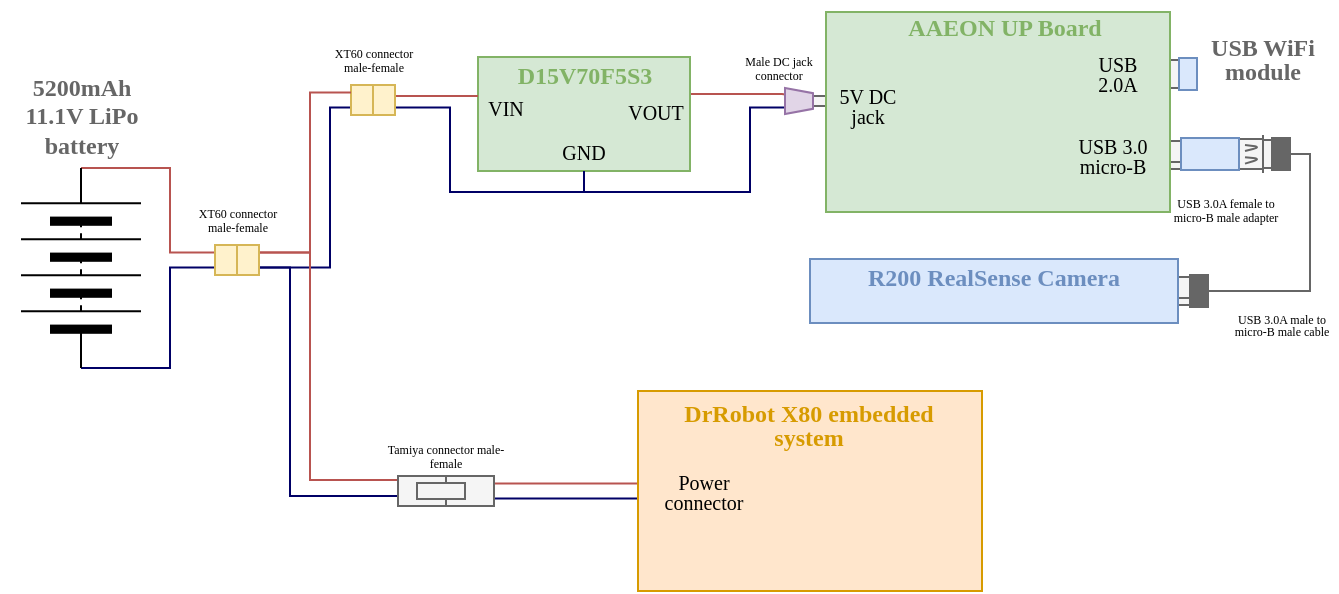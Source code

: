 <mxfile version="12.2.3" type="device" pages="1"><diagram id="gykcZUZakjNjfznMROaj" name="Page-1"><mxGraphModel dx="1080" dy="-75" grid="0" gridSize="10" guides="1" tooltips="1" connect="1" arrows="1" fold="1" page="0" pageScale="1" pageWidth="826" pageHeight="1169" math="0" shadow="0"><root><mxCell id="0"/><mxCell id="1" parent="0"/><mxCell id="5fXQj1lKvBO6BEmMPuHF-96" style="edgeStyle=orthogonalEdgeStyle;rounded=0;orthogonalLoop=1;jettySize=auto;html=1;entryX=0.25;entryY=1;entryDx=0;entryDy=0;endArrow=none;endFill=0;strokeColor=#b85450;fillColor=#f8cecc;exitX=1;exitY=0.5;exitDx=0;exitDy=0;" parent="1" source="5fXQj1lKvBO6BEmMPuHF-34" target="5fXQj1lKvBO6BEmMPuHF-91" edge="1"><mxGeometry relative="1" as="geometry"><Array as="points"><mxPoint x="30" y="601"/><mxPoint x="76" y="601"/></Array></mxGeometry></mxCell><mxCell id="FiYe9nHmb7q0QCt2jZXk-39" value="" style="rounded=0;whiteSpace=wrap;html=1;fillColor=#f5f5f5;strokeColor=#666666;fontColor=#333333;" parent="1" vertex="1"><mxGeometry x="269" y="692.5" width="11" height="14" as="geometry"/></mxCell><mxCell id="FiYe9nHmb7q0QCt2jZXk-40" value="" style="endArrow=none;html=1;exitX=0;exitY=0.75;exitDx=0;exitDy=0;entryX=1;entryY=0.75;entryDx=0;entryDy=0;strokeColor=#666666;" parent="1" source="FiYe9nHmb7q0QCt2jZXk-39" target="FiYe9nHmb7q0QCt2jZXk-39" edge="1"><mxGeometry width="50" height="50" relative="1" as="geometry"><mxPoint x="259" y="732.5" as="sourcePoint"/><mxPoint x="309" y="682.5" as="targetPoint"/></mxGeometry></mxCell><mxCell id="5fXQj1lKvBO6BEmMPuHF-109" value="" style="rounded=0;whiteSpace=wrap;html=1;fillColor=#f5f5f5;strokeColor=#666666;fontColor=#333333;" parent="1" vertex="1"><mxGeometry x="262.5" y="584" width="12" height="14" as="geometry"/></mxCell><mxCell id="5fXQj1lKvBO6BEmMPuHF-108" value="" style="rounded=0;whiteSpace=wrap;html=1;fillColor=#dae8fc;strokeColor=#6c8ebf;" parent="1" vertex="1"><mxGeometry x="274.5" y="583" width="9" height="16" as="geometry"/></mxCell><mxCell id="5fXQj1lKvBO6BEmMPuHF-111" value="" style="whiteSpace=wrap;html=1;aspect=fixed;fillColor=#f5f5f5;strokeColor=#666666;fontColor=#333333;" parent="1" vertex="1"><mxGeometry x="264.5" y="586" width="3" height="3" as="geometry"/></mxCell><mxCell id="5fXQj1lKvBO6BEmMPuHF-115" value="" style="whiteSpace=wrap;html=1;aspect=fixed;fillColor=#f5f5f5;strokeColor=#666666;fontColor=#333333;" parent="1" vertex="1"><mxGeometry x="264.5" y="593" width="3" height="3" as="geometry"/></mxCell><mxCell id="FiYe9nHmb7q0QCt2jZXk-28" value="" style="rounded=0;whiteSpace=wrap;html=1;fillColor=#f5f5f5;strokeColor=#666666;fontColor=#333333;" parent="1" vertex="1"><mxGeometry x="309" y="624" width="12" height="14" as="geometry"/></mxCell><mxCell id="FiYe9nHmb7q0QCt2jZXk-29" value="" style="rounded=0;whiteSpace=wrap;html=1;fillColor=#666666;strokeColor=#666666;fontColor=#333333;" parent="1" vertex="1"><mxGeometry x="321" y="623" width="9" height="16" as="geometry"/></mxCell><mxCell id="FiYe9nHmb7q0QCt2jZXk-30" value="" style="whiteSpace=wrap;html=1;aspect=fixed;fillColor=#f5f5f5;strokeColor=#666666;fontColor=#333333;" parent="1" vertex="1"><mxGeometry x="311" y="626" width="3" height="3" as="geometry"/></mxCell><mxCell id="FiYe9nHmb7q0QCt2jZXk-31" value="" style="whiteSpace=wrap;html=1;aspect=fixed;fillColor=#f5f5f5;strokeColor=#666666;fontColor=#333333;" parent="1" vertex="1"><mxGeometry x="311" y="633" width="3" height="3" as="geometry"/></mxCell><mxCell id="5fXQj1lKvBO6BEmMPuHF-122" value="" style="rounded=0;whiteSpace=wrap;html=1;fillColor=#f5f5f5;strokeColor=#666666;fontColor=#333333;" parent="1" vertex="1"><mxGeometry x="265" y="624.5" width="11" height="14" as="geometry"/></mxCell><mxCell id="FiYe9nHmb7q0QCt2jZXk-2" value="" style="endArrow=none;html=1;exitX=0;exitY=0.75;exitDx=0;exitDy=0;entryX=1;entryY=0.75;entryDx=0;entryDy=0;strokeColor=#666666;" parent="1" source="5fXQj1lKvBO6BEmMPuHF-122" target="5fXQj1lKvBO6BEmMPuHF-122" edge="1"><mxGeometry width="50" height="50" relative="1" as="geometry"><mxPoint x="255" y="664.5" as="sourcePoint"/><mxPoint x="305" y="614.5" as="targetPoint"/></mxGeometry></mxCell><mxCell id="5fXQj1lKvBO6BEmMPuHF-118" value="" style="rounded=0;whiteSpace=wrap;html=1;fillColor=#f5f5f5;strokeColor=#666666;fontColor=#333333;" parent="1" vertex="1"><mxGeometry x="304.5" y="623.5" width="12" height="15" as="geometry"/></mxCell><mxCell id="5fXQj1lKvBO6BEmMPuHF-119" value="" style="rounded=0;whiteSpace=wrap;html=1;fillColor=#dae8fc;strokeColor=#6c8ebf;" parent="1" vertex="1"><mxGeometry x="275.5" y="623" width="29" height="16" as="geometry"/></mxCell><mxCell id="5fXQj1lKvBO6BEmMPuHF-92" value="" style="rounded=0;whiteSpace=wrap;html=1;fillColor=#f5f5f5;strokeColor=#666666;fontColor=#333333;" parent="1" vertex="1"><mxGeometry x="83.791" y="602" width="15" height="5" as="geometry"/></mxCell><mxCell id="5fXQj1lKvBO6BEmMPuHF-34" value="" style="rounded=0;whiteSpace=wrap;html=1;strokeColor=#82b366;fillColor=#d5e8d4;" parent="1" vertex="1"><mxGeometry x="-76" y="582.5" width="106" height="57" as="geometry"/></mxCell><mxCell id="5fXQj1lKvBO6BEmMPuHF-9" value="&lt;div align=&quot;center&quot;&gt;&lt;font color=&quot;#82B366&quot;&gt;&lt;b&gt;&lt;font face=&quot;Lucida Console&quot;&gt;D15V70F5S3&lt;/font&gt;&lt;/b&gt;&lt;/font&gt;&lt;/div&gt;" style="text;html=1;align=center;" parent="1" vertex="1"><mxGeometry x="-73" y="577.5" width="100" height="30" as="geometry"/></mxCell><mxCell id="5fXQj1lKvBO6BEmMPuHF-17" value="&lt;font style=&quot;font-size: 10px&quot; face=&quot;Lucida Console&quot;&gt;GND&lt;/font&gt;" style="text;html=1;strokeColor=none;fillColor=none;align=center;verticalAlign=middle;whiteSpace=wrap;rounded=0;" parent="1" vertex="1"><mxGeometry x="-43" y="619.5" width="40" height="20" as="geometry"/></mxCell><mxCell id="5fXQj1lKvBO6BEmMPuHF-18" value="&lt;font style=&quot;font-size: 10px&quot; face=&quot;Lucida Console&quot;&gt;VIN&lt;/font&gt;" style="text;html=1;strokeColor=none;fillColor=none;align=center;verticalAlign=middle;whiteSpace=wrap;rounded=0;" parent="1" vertex="1"><mxGeometry x="-82.5" y="598" width="40" height="20" as="geometry"/></mxCell><mxCell id="5fXQj1lKvBO6BEmMPuHF-19" value="&lt;font style=&quot;font-size: 10px&quot; face=&quot;Lucida Console&quot;&gt;VOUT&lt;/font&gt;" style="text;html=1;strokeColor=none;fillColor=none;align=center;verticalAlign=middle;whiteSpace=wrap;rounded=0;" parent="1" vertex="1"><mxGeometry x="-7.5" y="599.5" width="40" height="20" as="geometry"/></mxCell><mxCell id="5fXQj1lKvBO6BEmMPuHF-58" value="&lt;font face=&quot;Lucida Console&quot;&gt;VOUT&lt;/font&gt;" style="text;html=1;strokeColor=none;fillColor=none;align=center;verticalAlign=middle;whiteSpace=wrap;rounded=0;" parent="1" vertex="1"><mxGeometry x="96.5" y="561.5" width="40" height="20" as="geometry"/></mxCell><mxCell id="FiYe9nHmb7q0QCt2jZXk-16" style="edgeStyle=orthogonalEdgeStyle;rounded=0;orthogonalLoop=1;jettySize=auto;html=1;exitX=1;exitY=0.5;exitDx=0;exitDy=0;entryX=0;entryY=0.25;entryDx=0;entryDy=0;strokeColor=#b85450;fillColor=#f8cecc;endArrow=none;endFill=0;" parent="1" source="5fXQj1lKvBO6BEmMPuHF-48" target="FiYe9nHmb7q0QCt2jZXk-10" edge="1"><mxGeometry relative="1" as="geometry"><Array as="points"><mxPoint x="-230" y="638"/><mxPoint x="-230" y="680"/></Array></mxGeometry></mxCell><mxCell id="FiYe9nHmb7q0QCt2jZXk-17" style="edgeStyle=orthogonalEdgeStyle;rounded=0;orthogonalLoop=1;jettySize=auto;html=1;exitX=0;exitY=0.5;exitDx=0;exitDy=0;entryX=0;entryY=0.75;entryDx=0;entryDy=0;endArrow=none;endFill=0;strokeColor=#000066;fillColor=#dae8fc;" parent="1" source="5fXQj1lKvBO6BEmMPuHF-48" target="FiYe9nHmb7q0QCt2jZXk-10" edge="1"><mxGeometry relative="1" as="geometry"><Array as="points"><mxPoint x="-230" y="738"/><mxPoint x="-230" y="688"/></Array></mxGeometry></mxCell><mxCell id="5fXQj1lKvBO6BEmMPuHF-48" value="" style="pointerEvents=1;verticalLabelPosition=bottom;shadow=0;dashed=0;align=center;fillColor=#ffffff;html=1;verticalAlign=top;strokeWidth=1;shape=mxgraph.electrical.miscellaneous.batteryStack;rotation=-90;" parent="1" vertex="1"><mxGeometry x="-324.5" y="658" width="100" height="60" as="geometry"/></mxCell><mxCell id="5fXQj1lKvBO6BEmMPuHF-55" value="" style="rounded=0;whiteSpace=wrap;html=1;strokeColor=#82b366;fillColor=#d5e8d4;" parent="1" vertex="1"><mxGeometry x="98" y="560" width="172" height="100" as="geometry"/></mxCell><mxCell id="5fXQj1lKvBO6BEmMPuHF-56" value="&lt;div align=&quot;center&quot;&gt;&lt;font face=&quot;Lucida Console&quot; color=&quot;#82B366&quot;&gt;&lt;b&gt;AAEON UP Board&lt;/b&gt;&lt;/font&gt;&lt;/div&gt;" style="text;html=1;align=center;" parent="1" vertex="1"><mxGeometry x="127" y="554" width="120" height="30" as="geometry"/></mxCell><mxCell id="5fXQj1lKvBO6BEmMPuHF-57" value="&lt;p style=&quot;line-height: 100% ; font-size: 10px&quot;&gt;&lt;font style=&quot;font-size: 10px&quot; face=&quot;Lucida Console&quot;&gt;5V DC jack&lt;br&gt;&lt;/font&gt;&lt;/p&gt;" style="text;html=1;strokeColor=none;fillColor=none;align=center;verticalAlign=middle;whiteSpace=wrap;rounded=0;" parent="1" vertex="1"><mxGeometry x="99" y="596.5" width="40" height="20" as="geometry"/></mxCell><mxCell id="FiYe9nHmb7q0QCt2jZXk-21" style="edgeStyle=orthogonalEdgeStyle;rounded=0;orthogonalLoop=1;jettySize=auto;html=1;exitX=0;exitY=0.75;exitDx=0;exitDy=0;entryX=1;entryY=0.75;entryDx=0;entryDy=0;endArrow=none;endFill=0;strokeColor=#000066;" parent="1" source="5fXQj1lKvBO6BEmMPuHF-64" target="FiYe9nHmb7q0QCt2jZXk-11" edge="1"><mxGeometry relative="1" as="geometry"><Array as="points"><mxPoint x="-150" y="608"/><mxPoint x="-150" y="688"/></Array></mxGeometry></mxCell><mxCell id="5fXQj1lKvBO6BEmMPuHF-64" value="" style="rounded=0;whiteSpace=wrap;html=1;strokeColor=#d6b656;fillColor=#fff2cc;" parent="1" vertex="1"><mxGeometry x="-139.5" y="596.5" width="11" height="15" as="geometry"/></mxCell><mxCell id="5fXQj1lKvBO6BEmMPuHF-69" style="edgeStyle=orthogonalEdgeStyle;rounded=0;orthogonalLoop=1;jettySize=auto;html=1;exitX=1;exitY=0.25;exitDx=0;exitDy=0;endArrow=none;endFill=0;fillColor=#f8cecc;strokeColor=#b85450;" parent="1" source="5fXQj1lKvBO6BEmMPuHF-66" target="5fXQj1lKvBO6BEmMPuHF-34" edge="1"><mxGeometry relative="1" as="geometry"><Array as="points"><mxPoint x="-117" y="602"/></Array></mxGeometry></mxCell><mxCell id="5fXQj1lKvBO6BEmMPuHF-72" style="edgeStyle=orthogonalEdgeStyle;rounded=0;orthogonalLoop=1;jettySize=auto;html=1;exitX=1;exitY=0.75;exitDx=0;exitDy=0;entryX=0.5;entryY=1;entryDx=0;entryDy=0;endArrow=none;endFill=0;strokeColor=#000066;" parent="1" source="5fXQj1lKvBO6BEmMPuHF-66" target="5fXQj1lKvBO6BEmMPuHF-17" edge="1"><mxGeometry relative="1" as="geometry"><Array as="points"><mxPoint x="-90" y="608"/><mxPoint x="-90" y="650"/><mxPoint x="-23" y="650"/></Array></mxGeometry></mxCell><mxCell id="5fXQj1lKvBO6BEmMPuHF-66" value="" style="rounded=0;whiteSpace=wrap;html=1;strokeColor=#d6b656;fillColor=#fff2cc;" parent="1" vertex="1"><mxGeometry x="-128.5" y="596.5" width="11" height="15" as="geometry"/></mxCell><mxCell id="FiYe9nHmb7q0QCt2jZXk-19" style="edgeStyle=orthogonalEdgeStyle;rounded=0;orthogonalLoop=1;jettySize=auto;html=1;exitX=0;exitY=0.25;exitDx=0;exitDy=0;endArrow=none;endFill=0;strokeColor=#b85450;entryX=1;entryY=0.25;entryDx=0;entryDy=0;fillColor=#f8cecc;" parent="1" source="FiYe9nHmb7q0QCt2jZXk-53" target="FiYe9nHmb7q0QCt2jZXk-11" edge="1"><mxGeometry relative="1" as="geometry"><mxPoint x="-190" y="680" as="targetPoint"/><Array as="points"><mxPoint x="-116" y="794"/><mxPoint x="-160" y="794"/><mxPoint x="-160" y="680"/></Array><mxPoint x="-87" y="794.5" as="sourcePoint"/></mxGeometry></mxCell><mxCell id="5fXQj1lKvBO6BEmMPuHF-98" style="edgeStyle=orthogonalEdgeStyle;rounded=0;orthogonalLoop=1;jettySize=auto;html=1;exitX=0.75;exitY=1;exitDx=0;exitDy=0;entryX=0.5;entryY=1;entryDx=0;entryDy=0;endArrow=none;endFill=0;strokeColor=#000066;" parent="1" source="5fXQj1lKvBO6BEmMPuHF-91" target="5fXQj1lKvBO6BEmMPuHF-34" edge="1"><mxGeometry relative="1" as="geometry"><Array as="points"><mxPoint x="60" y="608"/><mxPoint x="60" y="650"/><mxPoint x="-23" y="650"/></Array></mxGeometry></mxCell><mxCell id="5fXQj1lKvBO6BEmMPuHF-91" value="" style="shape=trapezoid;perimeter=trapezoidPerimeter;whiteSpace=wrap;html=1;strokeColor=#9673a6;fillColor=#e1d5e7;rotation=90;" parent="1" vertex="1"><mxGeometry x="78" y="597.5" width="13" height="14" as="geometry"/></mxCell><mxCell id="5fXQj1lKvBO6BEmMPuHF-105" value="&lt;p style=&quot;line-height: 100% ; font-size: 10px&quot;&gt;&lt;font style=&quot;font-size: 10px&quot; face=&quot;Lucida Console&quot;&gt;USB 2.0A&lt;br&gt;&lt;/font&gt;&lt;/p&gt;" style="text;html=1;strokeColor=none;fillColor=none;align=center;verticalAlign=middle;whiteSpace=wrap;rounded=0;" parent="1" vertex="1"><mxGeometry x="223.5" y="581" width="40" height="20" as="geometry"/></mxCell><mxCell id="5fXQj1lKvBO6BEmMPuHF-106" value="&lt;p style=&quot;line-height: 100% ; font-size: 10px&quot;&gt;&lt;font style=&quot;font-size: 10px&quot; face=&quot;Lucida Console&quot;&gt;USB 3.0 micro-B&lt;/font&gt;&lt;/p&gt;" style="text;html=1;strokeColor=none;fillColor=none;align=center;verticalAlign=middle;whiteSpace=wrap;rounded=0;" parent="1" vertex="1"><mxGeometry x="217" y="622" width="49" height="20" as="geometry"/></mxCell><mxCell id="5fXQj1lKvBO6BEmMPuHF-116" value="&lt;p style=&quot;line-height: 100%&quot;&gt;&lt;font color=&quot;#666666&quot;&gt;&lt;b&gt;&lt;font face=&quot;Lucida Console&quot;&gt;USB WiFi module&lt;br&gt;&lt;/font&gt;&lt;/b&gt;&lt;/font&gt;&lt;/p&gt;" style="text;html=1;strokeColor=none;fillColor=none;align=center;verticalAlign=middle;whiteSpace=wrap;rounded=0;opacity=70;" parent="1" vertex="1"><mxGeometry x="285" y="573" width="63" height="20" as="geometry"/></mxCell><mxCell id="FiYe9nHmb7q0QCt2jZXk-3" value="&lt;p style=&quot;line-height: 110% ; font-size: 6px&quot;&gt;&lt;font style=&quot;font-size: 6px&quot; face=&quot;Lucida Console&quot;&gt;USB 3.0A female to micro-B male adapter&lt;/font&gt;&lt;/p&gt;" style="text;html=1;strokeColor=none;fillColor=none;align=center;verticalAlign=middle;whiteSpace=wrap;rounded=0;" parent="1" vertex="1"><mxGeometry x="269.5" y="648.5" width="56" height="20" as="geometry"/></mxCell><mxCell id="FiYe9nHmb7q0QCt2jZXk-4" value="" style="endArrow=none;html=1;strokeColor=#666666;entryX=0.25;entryY=0.607;entryDx=0;entryDy=0;exitX=0.25;exitY=0.821;exitDx=0;exitDy=0;exitPerimeter=0;entryPerimeter=0;" parent="1" source="5fXQj1lKvBO6BEmMPuHF-118" target="5fXQj1lKvBO6BEmMPuHF-118" edge="1"><mxGeometry width="50" height="50" relative="1" as="geometry"><mxPoint x="279.5" y="654.5" as="sourcePoint"/><mxPoint x="329.5" y="604.5" as="targetPoint"/><Array as="points"><mxPoint x="315.5" y="633.5"/></Array></mxGeometry></mxCell><mxCell id="FiYe9nHmb7q0QCt2jZXk-6" value="" style="endArrow=none;html=1;strokeColor=#666666;exitX=0.25;exitY=0.4;exitDx=0;exitDy=0;exitPerimeter=0;entryX=0.25;entryY=0.2;entryDx=0;entryDy=0;entryPerimeter=0;" parent="1" source="5fXQj1lKvBO6BEmMPuHF-118" target="5fXQj1lKvBO6BEmMPuHF-118" edge="1"><mxGeometry width="50" height="50" relative="1" as="geometry"><mxPoint x="289.5" y="664.5" as="sourcePoint"/><mxPoint x="339.5" y="614.5" as="targetPoint"/><Array as="points"><mxPoint x="315.5" y="627.5"/></Array></mxGeometry></mxCell><mxCell id="FiYe9nHmb7q0QCt2jZXk-7" value="" style="endArrow=none;html=1;strokeColor=#666666;" parent="1" edge="1"><mxGeometry width="50" height="50" relative="1" as="geometry"><mxPoint x="316.5" y="640.5" as="sourcePoint"/><mxPoint x="316.5" y="621.5" as="targetPoint"/></mxGeometry></mxCell><mxCell id="FiYe9nHmb7q0QCt2jZXk-8" value="&lt;p style=&quot;line-height: 110% ; font-size: 6px&quot;&gt;&lt;font face=&quot;Lucida Console&quot;&gt;XT60 connector male-female&lt;br&gt;&lt;/font&gt;&lt;/p&gt;" style="text;html=1;strokeColor=none;fillColor=none;align=center;verticalAlign=middle;whiteSpace=wrap;rounded=0;" parent="1" vertex="1"><mxGeometry x="-156.5" y="574" width="56" height="20" as="geometry"/></mxCell><mxCell id="FiYe9nHmb7q0QCt2jZXk-10" value="" style="rounded=0;whiteSpace=wrap;html=1;strokeColor=#d6b656;fillColor=#fff2cc;" parent="1" vertex="1"><mxGeometry x="-207.5" y="676.5" width="11" height="15" as="geometry"/></mxCell><mxCell id="FiYe9nHmb7q0QCt2jZXk-18" style="edgeStyle=orthogonalEdgeStyle;rounded=0;orthogonalLoop=1;jettySize=auto;html=1;exitX=1;exitY=0.25;exitDx=0;exitDy=0;entryX=0;entryY=0.25;entryDx=0;entryDy=0;endArrow=none;endFill=0;strokeColor=#b85450;fillColor=#f8cecc;" parent="1" source="FiYe9nHmb7q0QCt2jZXk-11" target="5fXQj1lKvBO6BEmMPuHF-64" edge="1"><mxGeometry relative="1" as="geometry"><Array as="points"><mxPoint x="-160" y="680"/><mxPoint x="-160" y="600"/></Array></mxGeometry></mxCell><mxCell id="FiYe9nHmb7q0QCt2jZXk-20" style="edgeStyle=orthogonalEdgeStyle;rounded=0;orthogonalLoop=1;jettySize=auto;html=1;exitX=1;exitY=0.75;exitDx=0;exitDy=0;entryX=0;entryY=0.5;entryDx=0;entryDy=0;endArrow=none;endFill=0;strokeColor=#000066;" parent="1" source="FiYe9nHmb7q0QCt2jZXk-11" target="FiYe9nHmb7q0QCt2jZXk-53" edge="1"><mxGeometry relative="1" as="geometry"><Array as="points"><mxPoint x="-170" y="688"/><mxPoint x="-170" y="802"/><mxPoint x="-116" y="802"/></Array><mxPoint x="-87" y="802" as="targetPoint"/></mxGeometry></mxCell><mxCell id="FiYe9nHmb7q0QCt2jZXk-11" value="" style="rounded=0;whiteSpace=wrap;html=1;strokeColor=#d6b656;fillColor=#fff2cc;" parent="1" vertex="1"><mxGeometry x="-196.5" y="676.5" width="11" height="15" as="geometry"/></mxCell><mxCell id="FiYe9nHmb7q0QCt2jZXk-12" value="&lt;p style=&quot;line-height: 110% ; font-size: 6px&quot;&gt;&lt;font face=&quot;Lucida Console&quot;&gt;XT60 connector male-female&lt;br&gt;&lt;/font&gt;&lt;/p&gt;" style="text;html=1;strokeColor=none;fillColor=none;align=center;verticalAlign=middle;whiteSpace=wrap;rounded=0;" parent="1" vertex="1"><mxGeometry x="-224.5" y="654" width="56" height="20" as="geometry"/></mxCell><mxCell id="FiYe9nHmb7q0QCt2jZXk-26" value="&lt;div align=&quot;center&quot;&gt;&lt;font color=&quot;#666666&quot;&gt;&lt;b&gt;&lt;font face=&quot;Lucida Console&quot;&gt;5200mAh 11.1V LiPo battery&lt;/font&gt;&lt;/b&gt;&lt;/font&gt;&lt;/div&gt;" style="text;html=1;strokeColor=none;fillColor=none;align=center;verticalAlign=middle;whiteSpace=wrap;rounded=0;" parent="1" vertex="1"><mxGeometry x="-314.5" y="602" width="80" height="20" as="geometry"/></mxCell><mxCell id="FiYe9nHmb7q0QCt2jZXk-27" value="&lt;p style=&quot;line-height: 110% ; font-size: 6px&quot;&gt;&lt;font face=&quot;Lucida Console&quot;&gt;Male DC jack connector&lt;br&gt;&lt;/font&gt;&lt;/p&gt;" style="text;html=1;strokeColor=none;fillColor=none;align=center;verticalAlign=middle;whiteSpace=wrap;rounded=0;" parent="1" vertex="1"><mxGeometry x="50.5" y="577.5" width="47" height="20" as="geometry"/></mxCell><mxCell id="FiYe9nHmb7q0QCt2jZXk-34" value="&lt;div&gt;&lt;font face=&quot;Lucida Console&quot; color=&quot;#6C8EBF&quot;&gt;&lt;b&gt;R200 RealSense Camera&lt;br&gt;&lt;/b&gt;&lt;/font&gt;&lt;/div&gt;&lt;div&gt;&lt;br&gt;&lt;/div&gt;" style="rounded=0;whiteSpace=wrap;html=1;fillColor=#dae8fc;strokeColor=#6c8ebf;" parent="1" vertex="1"><mxGeometry x="90" y="683.5" width="184" height="32" as="geometry"/></mxCell><mxCell id="FiYe9nHmb7q0QCt2jZXk-36" value="&lt;p style=&quot;line-height: 100% ; font-size: 6px&quot;&gt;&lt;font style=&quot;line-height: 50% ; font-size: 6px&quot; face=&quot;Lucida Console&quot;&gt;USB 3.0A male to micro-B male cable&lt;/font&gt;&lt;/p&gt;" style="text;html=1;strokeColor=none;fillColor=none;align=center;verticalAlign=middle;whiteSpace=wrap;rounded=0;" parent="1" vertex="1"><mxGeometry x="297.5" y="705.5" width="56" height="20" as="geometry"/></mxCell><mxCell id="FiYe9nHmb7q0QCt2jZXk-42" style="edgeStyle=orthogonalEdgeStyle;rounded=0;orthogonalLoop=1;jettySize=auto;html=1;exitX=1;exitY=0.5;exitDx=0;exitDy=0;entryX=1;entryY=0.5;entryDx=0;entryDy=0;endArrow=none;endFill=0;strokeColor=#666666;" parent="1" source="FiYe9nHmb7q0QCt2jZXk-41" target="FiYe9nHmb7q0QCt2jZXk-29" edge="1"><mxGeometry relative="1" as="geometry"><Array as="points"><mxPoint x="340" y="699"/><mxPoint x="340" y="631"/></Array></mxGeometry></mxCell><mxCell id="FiYe9nHmb7q0QCt2jZXk-41" value="" style="rounded=0;whiteSpace=wrap;html=1;fillColor=#666666;strokeColor=#666666;fontColor=#333333;" parent="1" vertex="1"><mxGeometry x="280" y="691.5" width="9" height="16" as="geometry"/></mxCell><mxCell id="FiYe9nHmb7q0QCt2jZXk-68" style="edgeStyle=orthogonalEdgeStyle;rounded=0;orthogonalLoop=1;jettySize=auto;html=1;exitX=1;exitY=0.25;exitDx=0;exitDy=0;endArrow=none;endFill=0;strokeColor=#b85450;fillColor=#f8cecc;" parent="1" source="FiYe9nHmb7q0QCt2jZXk-51" target="FiYe9nHmb7q0QCt2jZXk-64" edge="1"><mxGeometry relative="1" as="geometry"><Array as="points"><mxPoint x="140" y="796"/><mxPoint x="140" y="796"/></Array></mxGeometry></mxCell><mxCell id="FiYe9nHmb7q0QCt2jZXk-69" style="edgeStyle=orthogonalEdgeStyle;rounded=0;orthogonalLoop=1;jettySize=auto;html=1;exitX=1;exitY=0.75;exitDx=0;exitDy=0;endArrow=none;endFill=0;strokeColor=#000066;" parent="1" source="FiYe9nHmb7q0QCt2jZXk-51" target="FiYe9nHmb7q0QCt2jZXk-64" edge="1"><mxGeometry relative="1" as="geometry"><Array as="points"><mxPoint x="140" y="803"/><mxPoint x="140" y="803"/></Array></mxGeometry></mxCell><mxCell id="FiYe9nHmb7q0QCt2jZXk-51" value="" style="rounded=0;whiteSpace=wrap;html=1;fillColor=#f5f5f5;strokeColor=#666666;fontColor=#333333;" parent="1" vertex="1"><mxGeometry x="-92" y="792" width="24" height="15" as="geometry"/></mxCell><mxCell id="FiYe9nHmb7q0QCt2jZXk-52" value="&lt;p style=&quot;line-height: 110% ; font-size: 6px&quot;&gt;&lt;font face=&quot;Lucida Console&quot;&gt;Tamiya connector male-female&lt;br&gt;&lt;/font&gt;&lt;/p&gt;" style="text;html=1;strokeColor=none;fillColor=none;align=center;verticalAlign=middle;whiteSpace=wrap;rounded=0;" parent="1" vertex="1"><mxGeometry x="-123" y="771.5" width="62" height="20" as="geometry"/></mxCell><mxCell id="FiYe9nHmb7q0QCt2jZXk-53" value="" style="rounded=0;whiteSpace=wrap;html=1;fillColor=#f5f5f5;strokeColor=#666666;fontColor=#333333;" parent="1" vertex="1"><mxGeometry x="-116" y="792" width="24" height="15" as="geometry"/></mxCell><mxCell id="FiYe9nHmb7q0QCt2jZXk-55" value="" style="rounded=0;whiteSpace=wrap;html=1;fillColor=#f5f5f5;strokeColor=#666666;fontColor=#333333;" parent="1" vertex="1"><mxGeometry x="-106.5" y="795.5" width="24" height="8" as="geometry"/></mxCell><mxCell id="FiYe9nHmb7q0QCt2jZXk-64" value="" style="rounded=0;whiteSpace=wrap;html=1;strokeColor=#d79b00;fillColor=#ffe6cc;" parent="1" vertex="1"><mxGeometry x="4" y="749.5" width="172" height="100" as="geometry"/></mxCell><mxCell id="FiYe9nHmb7q0QCt2jZXk-66" value="&lt;p style=&quot;line-height: 100%&quot;&gt;&lt;font color=&quot;#D79B00&quot;&gt;&lt;b&gt;&lt;font face=&quot;Lucida Console&quot;&gt;DrRobot X80 embedded system&lt;br&gt;&lt;/font&gt;&lt;/b&gt;&lt;/font&gt;&lt;/p&gt;" style="text;html=1;strokeColor=none;fillColor=none;align=center;verticalAlign=middle;whiteSpace=wrap;rounded=0;opacity=70;" parent="1" vertex="1"><mxGeometry x="24" y="755.5" width="131" height="20" as="geometry"/></mxCell><mxCell id="FiYe9nHmb7q0QCt2jZXk-67" value="&lt;div style=&quot;font-size: 10px&quot; align=&quot;center&quot;&gt;&lt;font style=&quot;font-size: 10px&quot;&gt;&lt;br&gt;&lt;/font&gt;&lt;/div&gt;&lt;p style=&quot;line-height: 100% ; font-size: 10px&quot;&gt;&lt;font style=&quot;font-size: 10px&quot; face=&quot;Lucida Console&quot;&gt;Power connector&lt;br&gt;&lt;/font&gt;&lt;/p&gt;" style="text;html=1;strokeColor=none;fillColor=none;align=center;verticalAlign=middle;whiteSpace=wrap;rounded=0;" parent="1" vertex="1"><mxGeometry x="4" y="783.5" width="66" height="20" as="geometry"/></mxCell></root></mxGraphModel></diagram></mxfile>
